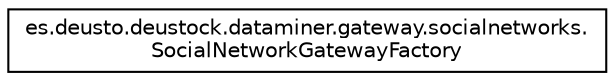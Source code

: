 digraph "Graphical Class Hierarchy"
{
 // LATEX_PDF_SIZE
  edge [fontname="Helvetica",fontsize="10",labelfontname="Helvetica",labelfontsize="10"];
  node [fontname="Helvetica",fontsize="10",shape=record];
  rankdir="LR";
  Node0 [label="es.deusto.deustock.dataminer.gateway.socialnetworks.\lSocialNetworkGatewayFactory",height=0.2,width=0.4,color="black", fillcolor="white", style="filled",URL="$classes_1_1deusto_1_1deustock_1_1dataminer_1_1gateway_1_1socialnetworks_1_1_social_network_gateway_factory.html",tooltip=" "];
}
